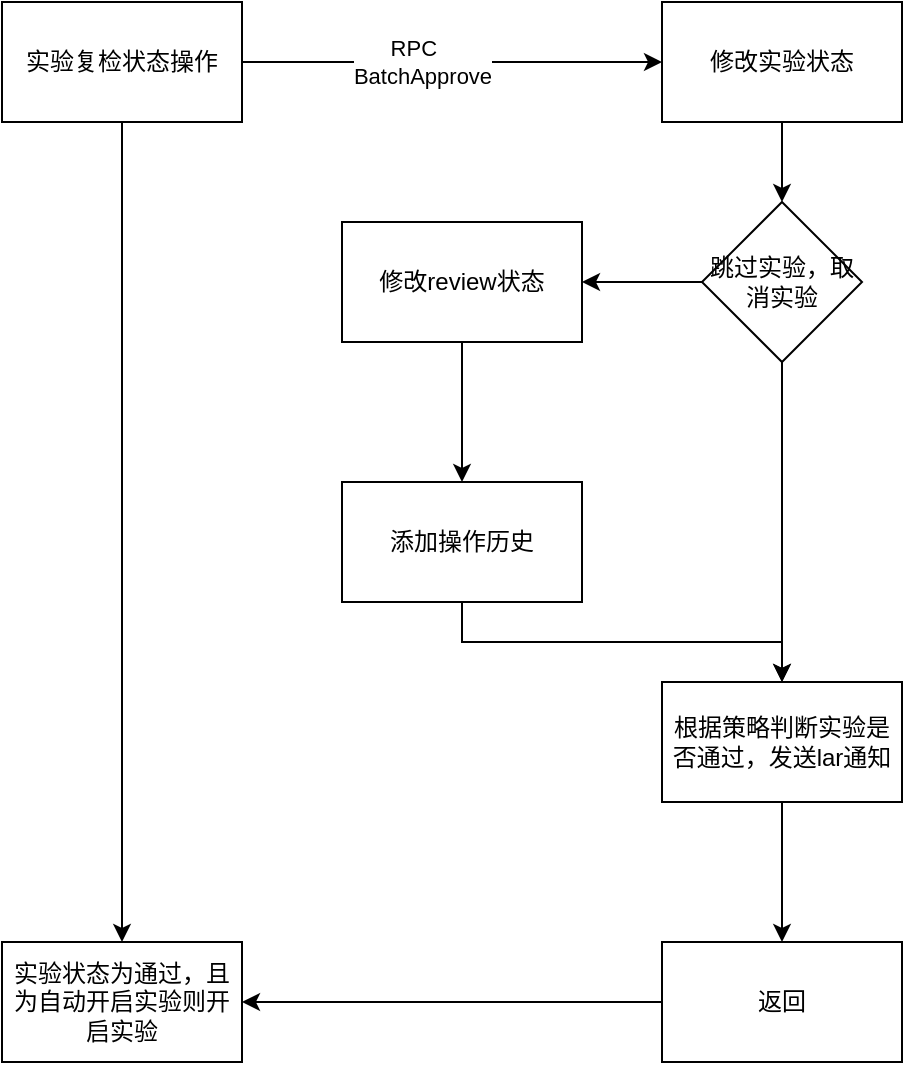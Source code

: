 <mxfile version="20.8.16" type="github">
  <diagram name="第 1 页" id="QjKQY6qcrEJxLfmgZOG7">
    <mxGraphModel dx="1306" dy="730" grid="1" gridSize="10" guides="1" tooltips="1" connect="1" arrows="1" fold="1" page="1" pageScale="1" pageWidth="827" pageHeight="1169" math="0" shadow="0">
      <root>
        <mxCell id="0" />
        <mxCell id="1" parent="0" />
        <mxCell id="J-PQ_1VutNqCWmYV-L7d-2" value="RPC&amp;nbsp; &amp;nbsp;&lt;br&gt;BatchApprove" style="edgeStyle=orthogonalEdgeStyle;rounded=0;orthogonalLoop=1;jettySize=auto;html=1;" edge="1" parent="1" source="1C53u4pKbh7CQnjp5VVv-1" target="J-PQ_1VutNqCWmYV-L7d-1">
          <mxGeometry x="-0.143" relative="1" as="geometry">
            <mxPoint as="offset" />
          </mxGeometry>
        </mxCell>
        <mxCell id="J-PQ_1VutNqCWmYV-L7d-13" value="" style="edgeStyle=orthogonalEdgeStyle;rounded=0;orthogonalLoop=1;jettySize=auto;html=1;" edge="1" parent="1" source="1C53u4pKbh7CQnjp5VVv-1" target="J-PQ_1VutNqCWmYV-L7d-12">
          <mxGeometry relative="1" as="geometry" />
        </mxCell>
        <mxCell id="1C53u4pKbh7CQnjp5VVv-1" value="实验复检状态操作" style="rounded=0;whiteSpace=wrap;html=1;" parent="1" vertex="1">
          <mxGeometry x="190" y="130" width="120" height="60" as="geometry" />
        </mxCell>
        <mxCell id="J-PQ_1VutNqCWmYV-L7d-4" value="" style="edgeStyle=orthogonalEdgeStyle;rounded=0;orthogonalLoop=1;jettySize=auto;html=1;entryX=0.5;entryY=0;entryDx=0;entryDy=0;" edge="1" parent="1" source="J-PQ_1VutNqCWmYV-L7d-1" target="J-PQ_1VutNqCWmYV-L7d-7">
          <mxGeometry relative="1" as="geometry" />
        </mxCell>
        <mxCell id="J-PQ_1VutNqCWmYV-L7d-1" value="修改实验状态" style="rounded=0;whiteSpace=wrap;html=1;" vertex="1" parent="1">
          <mxGeometry x="520" y="130" width="120" height="60" as="geometry" />
        </mxCell>
        <mxCell id="J-PQ_1VutNqCWmYV-L7d-6" value="" style="edgeStyle=orthogonalEdgeStyle;rounded=0;orthogonalLoop=1;jettySize=auto;html=1;" edge="1" parent="1" source="J-PQ_1VutNqCWmYV-L7d-3" target="J-PQ_1VutNqCWmYV-L7d-5">
          <mxGeometry relative="1" as="geometry" />
        </mxCell>
        <mxCell id="J-PQ_1VutNqCWmYV-L7d-3" value="根据策略判断实验是否通过，发送lar通知" style="whiteSpace=wrap;html=1;rounded=0;" vertex="1" parent="1">
          <mxGeometry x="520" y="470" width="120" height="60" as="geometry" />
        </mxCell>
        <mxCell id="J-PQ_1VutNqCWmYV-L7d-14" style="edgeStyle=orthogonalEdgeStyle;rounded=0;orthogonalLoop=1;jettySize=auto;html=1;exitX=0;exitY=0.5;exitDx=0;exitDy=0;" edge="1" parent="1" source="J-PQ_1VutNqCWmYV-L7d-5" target="J-PQ_1VutNqCWmYV-L7d-12">
          <mxGeometry relative="1" as="geometry" />
        </mxCell>
        <mxCell id="J-PQ_1VutNqCWmYV-L7d-5" value="返回" style="whiteSpace=wrap;html=1;rounded=0;" vertex="1" parent="1">
          <mxGeometry x="520" y="600" width="120" height="60" as="geometry" />
        </mxCell>
        <mxCell id="J-PQ_1VutNqCWmYV-L7d-10" value="" style="edgeStyle=orthogonalEdgeStyle;rounded=0;orthogonalLoop=1;jettySize=auto;html=1;" edge="1" parent="1" source="J-PQ_1VutNqCWmYV-L7d-7" target="J-PQ_1VutNqCWmYV-L7d-9">
          <mxGeometry relative="1" as="geometry" />
        </mxCell>
        <mxCell id="J-PQ_1VutNqCWmYV-L7d-21" style="edgeStyle=orthogonalEdgeStyle;rounded=0;orthogonalLoop=1;jettySize=auto;html=1;exitX=0.5;exitY=1;exitDx=0;exitDy=0;entryX=0.5;entryY=0;entryDx=0;entryDy=0;" edge="1" parent="1" source="J-PQ_1VutNqCWmYV-L7d-7" target="J-PQ_1VutNqCWmYV-L7d-3">
          <mxGeometry relative="1" as="geometry" />
        </mxCell>
        <mxCell id="J-PQ_1VutNqCWmYV-L7d-7" value="跳过实验，取消实验" style="rhombus;whiteSpace=wrap;html=1;" vertex="1" parent="1">
          <mxGeometry x="540" y="230" width="80" height="80" as="geometry" />
        </mxCell>
        <mxCell id="J-PQ_1VutNqCWmYV-L7d-22" style="edgeStyle=orthogonalEdgeStyle;rounded=0;orthogonalLoop=1;jettySize=auto;html=1;exitX=0.5;exitY=1;exitDx=0;exitDy=0;entryX=0.5;entryY=0;entryDx=0;entryDy=0;" edge="1" parent="1" source="J-PQ_1VutNqCWmYV-L7d-9" target="J-PQ_1VutNqCWmYV-L7d-17">
          <mxGeometry relative="1" as="geometry" />
        </mxCell>
        <mxCell id="J-PQ_1VutNqCWmYV-L7d-9" value="修改review状态" style="whiteSpace=wrap;html=1;" vertex="1" parent="1">
          <mxGeometry x="360" y="240" width="120" height="60" as="geometry" />
        </mxCell>
        <mxCell id="J-PQ_1VutNqCWmYV-L7d-12" value="实验状态为通过，且为自动开启实验则开启实验" style="whiteSpace=wrap;html=1;rounded=0;" vertex="1" parent="1">
          <mxGeometry x="190" y="600" width="120" height="60" as="geometry" />
        </mxCell>
        <mxCell id="J-PQ_1VutNqCWmYV-L7d-19" style="edgeStyle=orthogonalEdgeStyle;rounded=0;orthogonalLoop=1;jettySize=auto;html=1;exitX=0.5;exitY=1;exitDx=0;exitDy=0;" edge="1" parent="1" source="J-PQ_1VutNqCWmYV-L7d-17" target="J-PQ_1VutNqCWmYV-L7d-3">
          <mxGeometry relative="1" as="geometry" />
        </mxCell>
        <mxCell id="J-PQ_1VutNqCWmYV-L7d-17" value="添加操作历史" style="whiteSpace=wrap;html=1;" vertex="1" parent="1">
          <mxGeometry x="360" y="370" width="120" height="60" as="geometry" />
        </mxCell>
      </root>
    </mxGraphModel>
  </diagram>
</mxfile>
